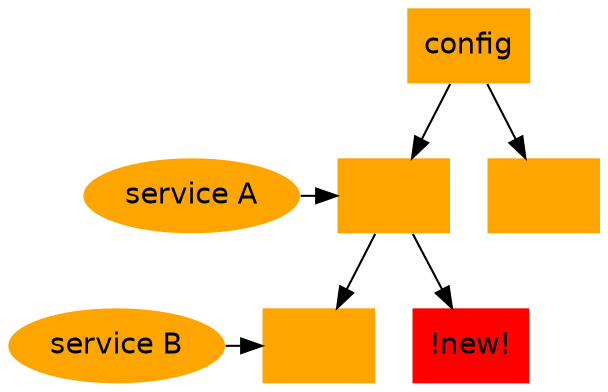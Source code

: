 digraph G {
    node[label="", style=filled, fillcolor=orange, color=none, shape=box, fontname=Helvetica];

    bb[label="service A", shape=oval, color=none, fillcolor=orange]
    bb -> b
    {rank=same; bb b}

    cc[label="service B", shape=oval, color=none, fillcolor=orange]
    cc -> c
    {rank=same; cc c}

    a[label="config", textcolor=white, style=filled];
    d[label="!new!", fillcolor=red]

    a -> b
    b -> c
    b -> d

    a -> i
}

